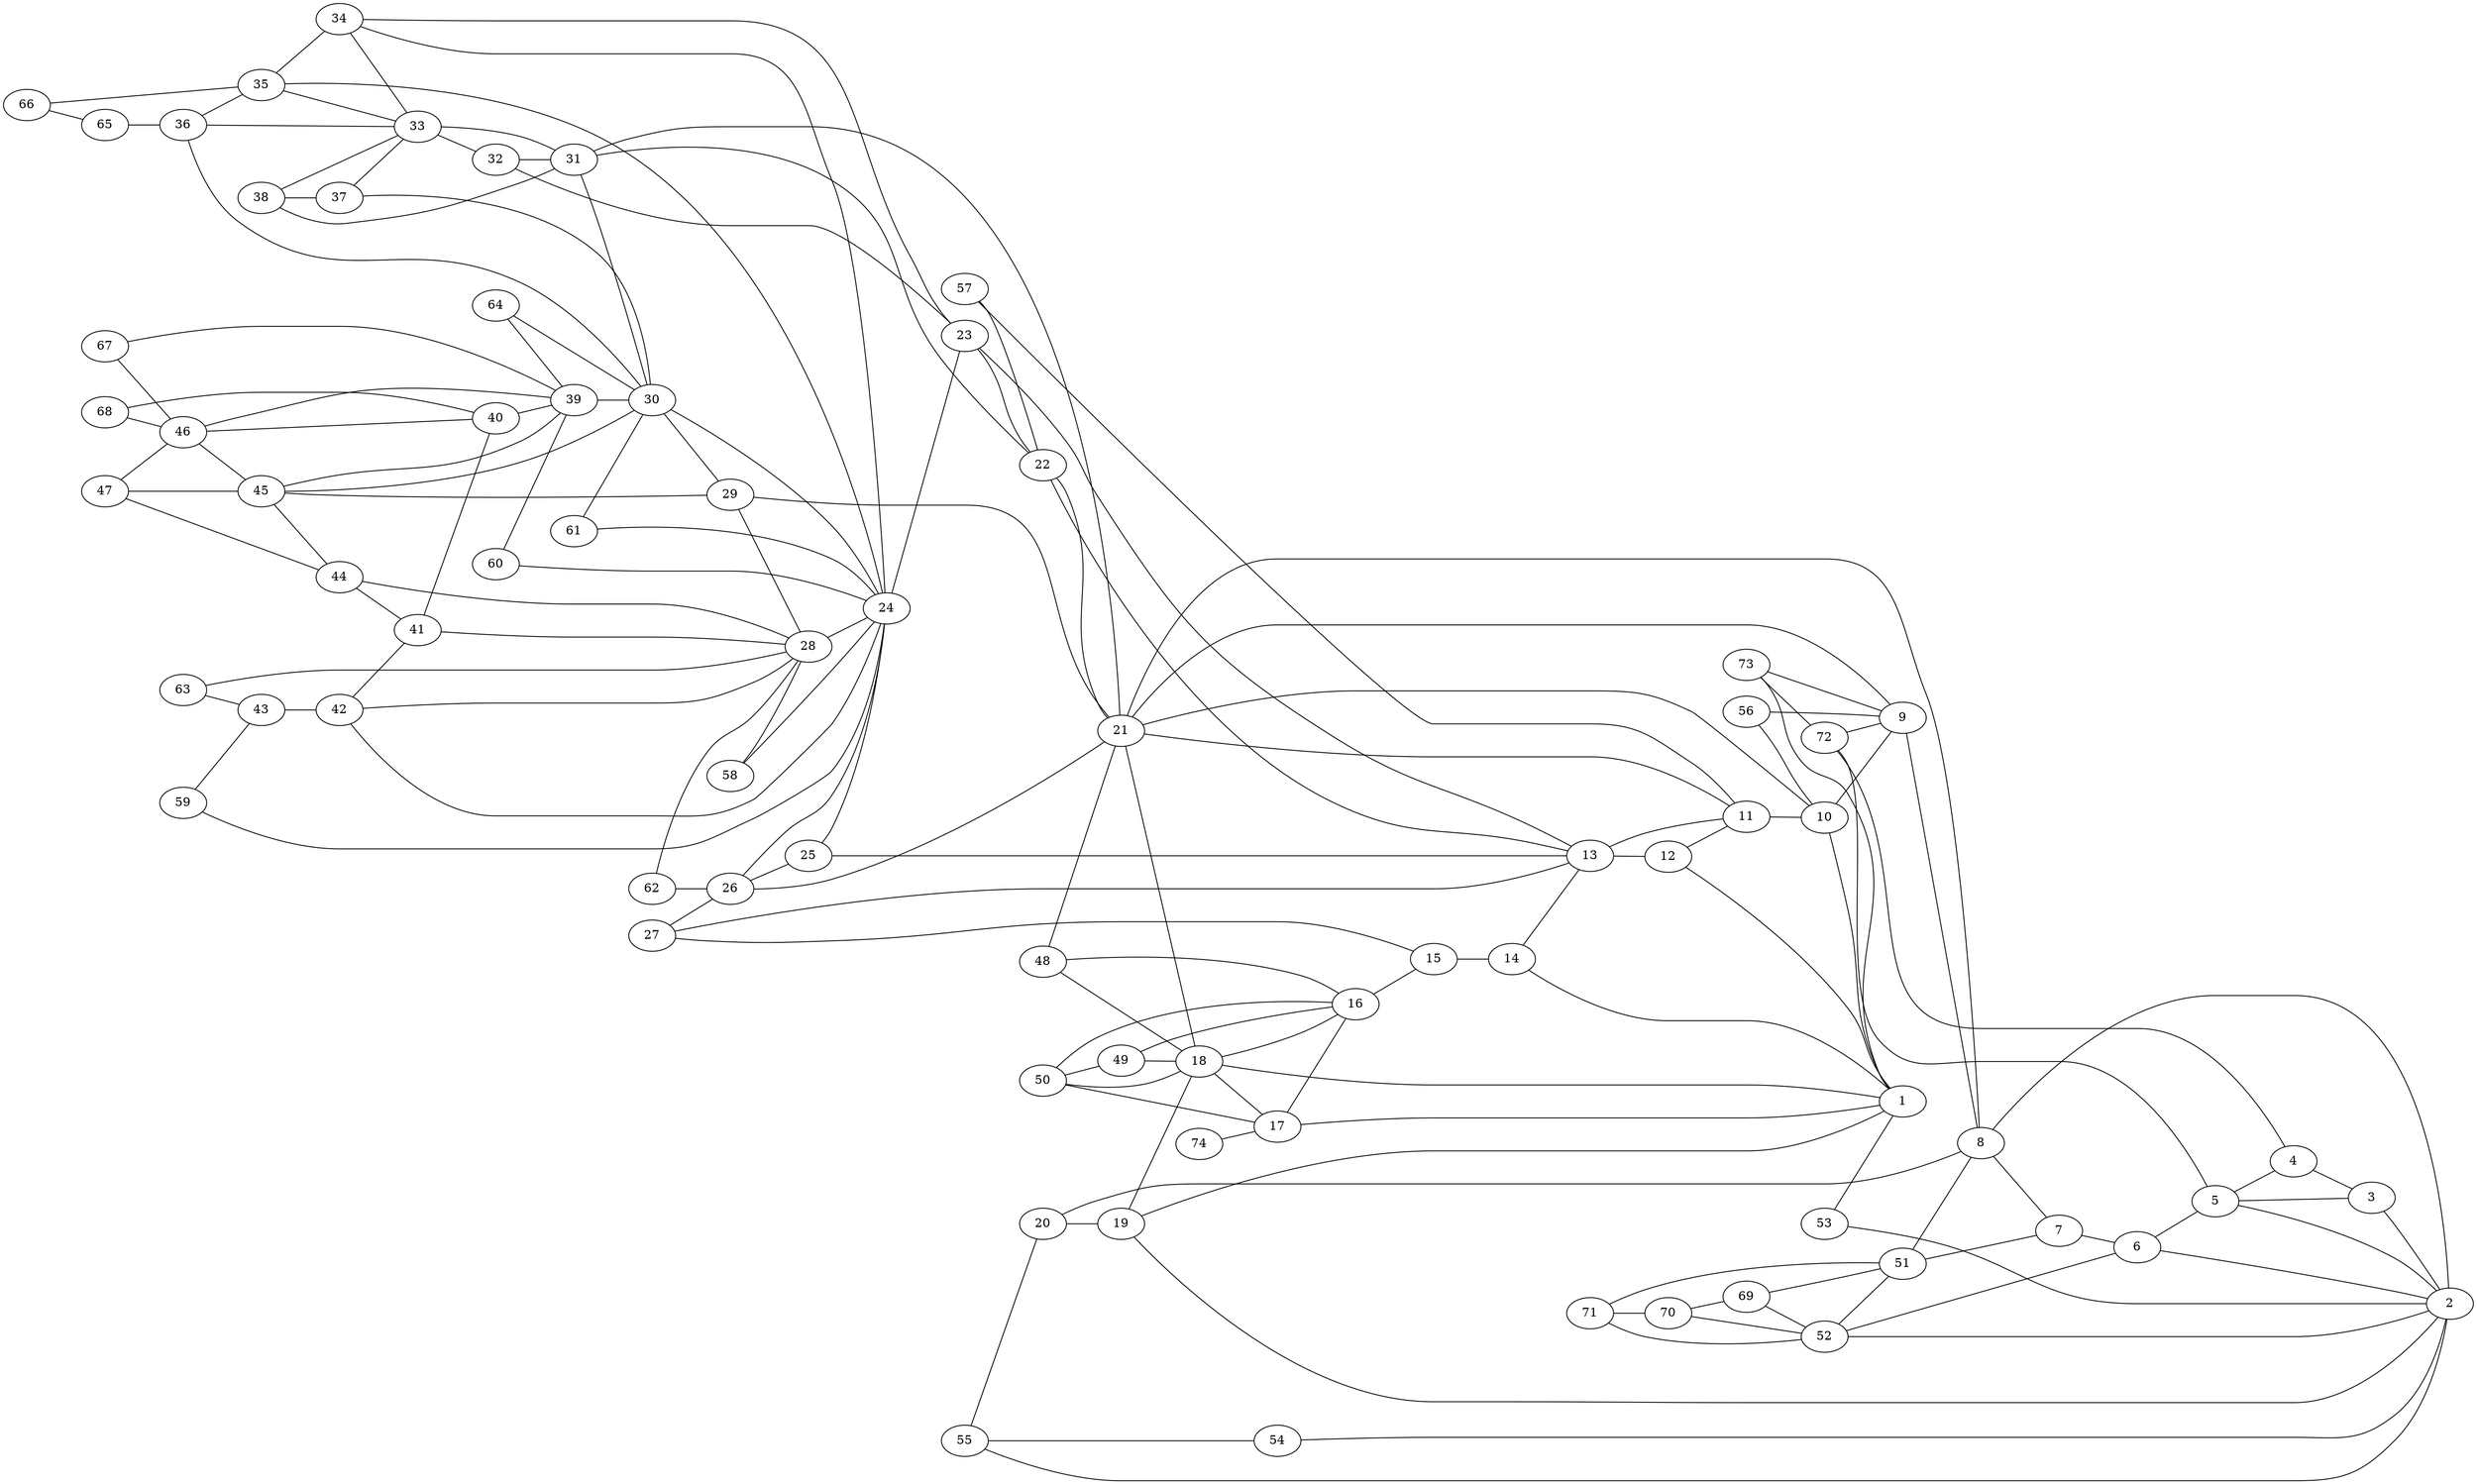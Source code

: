 graph {
      rankdir=LR;
	 "3" -- "2";
"4" -- "3";
"5" -- "4";
"5" -- "2";
"5" -- "3";
"6" -- "5";
"6" -- "2";
"7" -- "6";
"8" -- "7";
"8" -- "2";
"9" -- "8";
"10" -- "9";
"10" -- "1";
"11" -- "10";
"12" -- "11";
"12" -- "1";
"13" -- "12";
"13" -- "11";
"14" -- "13";
"14" -- "1";
"15" -- "14";
"16" -- "15";
"17" -- "16";
"17" -- "1";
"18" -- "17";
"18" -- "1";
"18" -- "16";
"19" -- "18";
"19" -- "1";
"19" -- "2";
"20" -- "19";
"20" -- "8";
"21" -- "18";
"21" -- "8";
"21" -- "9";
"21" -- "10";
"21" -- "11";
"22" -- "21";
"22" -- "13";
"23" -- "22";
"23" -- "13";
"24" -- "23";
"25" -- "24";
"25" -- "13";
"26" -- "25";
"26" -- "21";
"26" -- "24";
"27" -- "26";
"27" -- "13";
"27" -- "15";
"28" -- "24";
"29" -- "28";
"29" -- "21";
"30" -- "29";
"30" -- "24";
"31" -- "30";
"31" -- "21";
"31" -- "22";
"32" -- "31";
"32" -- "23";
"33" -- "32";
"33" -- "31";
"34" -- "33";
"34" -- "23";
"34" -- "24";
"35" -- "34";
"35" -- "24";
"35" -- "33";
"36" -- "35";
"36" -- "30";
"36" -- "33";
"37" -- "33";
"37" -- "30";
"38" -- "37";
"38" -- "31";
"38" -- "33";
"39" -- "30";
"40" -- "39";
"41" -- "40";
"41" -- "28";
"42" -- "41";
"42" -- "24";
"42" -- "28";
"43" -- "42";
"44" -- "41";
"44" -- "28";
"45" -- "44";
"45" -- "29";
"45" -- "30";
"45" -- "39";
"46" -- "45";
"46" -- "39";
"46" -- "40";
"47" -- "46";
"47" -- "44";
"47" -- "45";
"48" -- "21";
"48" -- "16";
"48" -- "18";
"49" -- "18";
"49" -- "16";
"50" -- "49";
"50" -- "16";
"50" -- "17";
"50" -- "18";
"51" -- "8";
"51" -- "7";
"52" -- "51";
"52" -- "2";
"52" -- "6";
"53" -- "2";
"53" -- "1";
"54" -- "2";
"55" -- "20";
"55" -- "54";
"55" -- "2";
"56" -- "10";
"56" -- "9";
"57" -- "22";
"57" -- "11";
"58" -- "28";
"58" -- "24";
"59" -- "43";
"59" -- "24";
"60" -- "39";
"60" -- "24";
"61" -- "30";
"61" -- "24";
"62" -- "28";
"62" -- "26";
"63" -- "43";
"63" -- "28";
"64" -- "39";
"64" -- "30";
"65" -- "36";
"66" -- "65";
"66" -- "35";
"67" -- "46";
"67" -- "39";
"68" -- "46";
"68" -- "40";
"69" -- "52";
"69" -- "51";
"70" -- "69";
"70" -- "52";
"71" -- "70";
"71" -- "51";
"71" -- "52";
"72" -- "9";
"72" -- "5";
"72" -- "4";
"73" -- "72";
"73" -- "1";
"73" -- "9";
"74" -- "17";

}